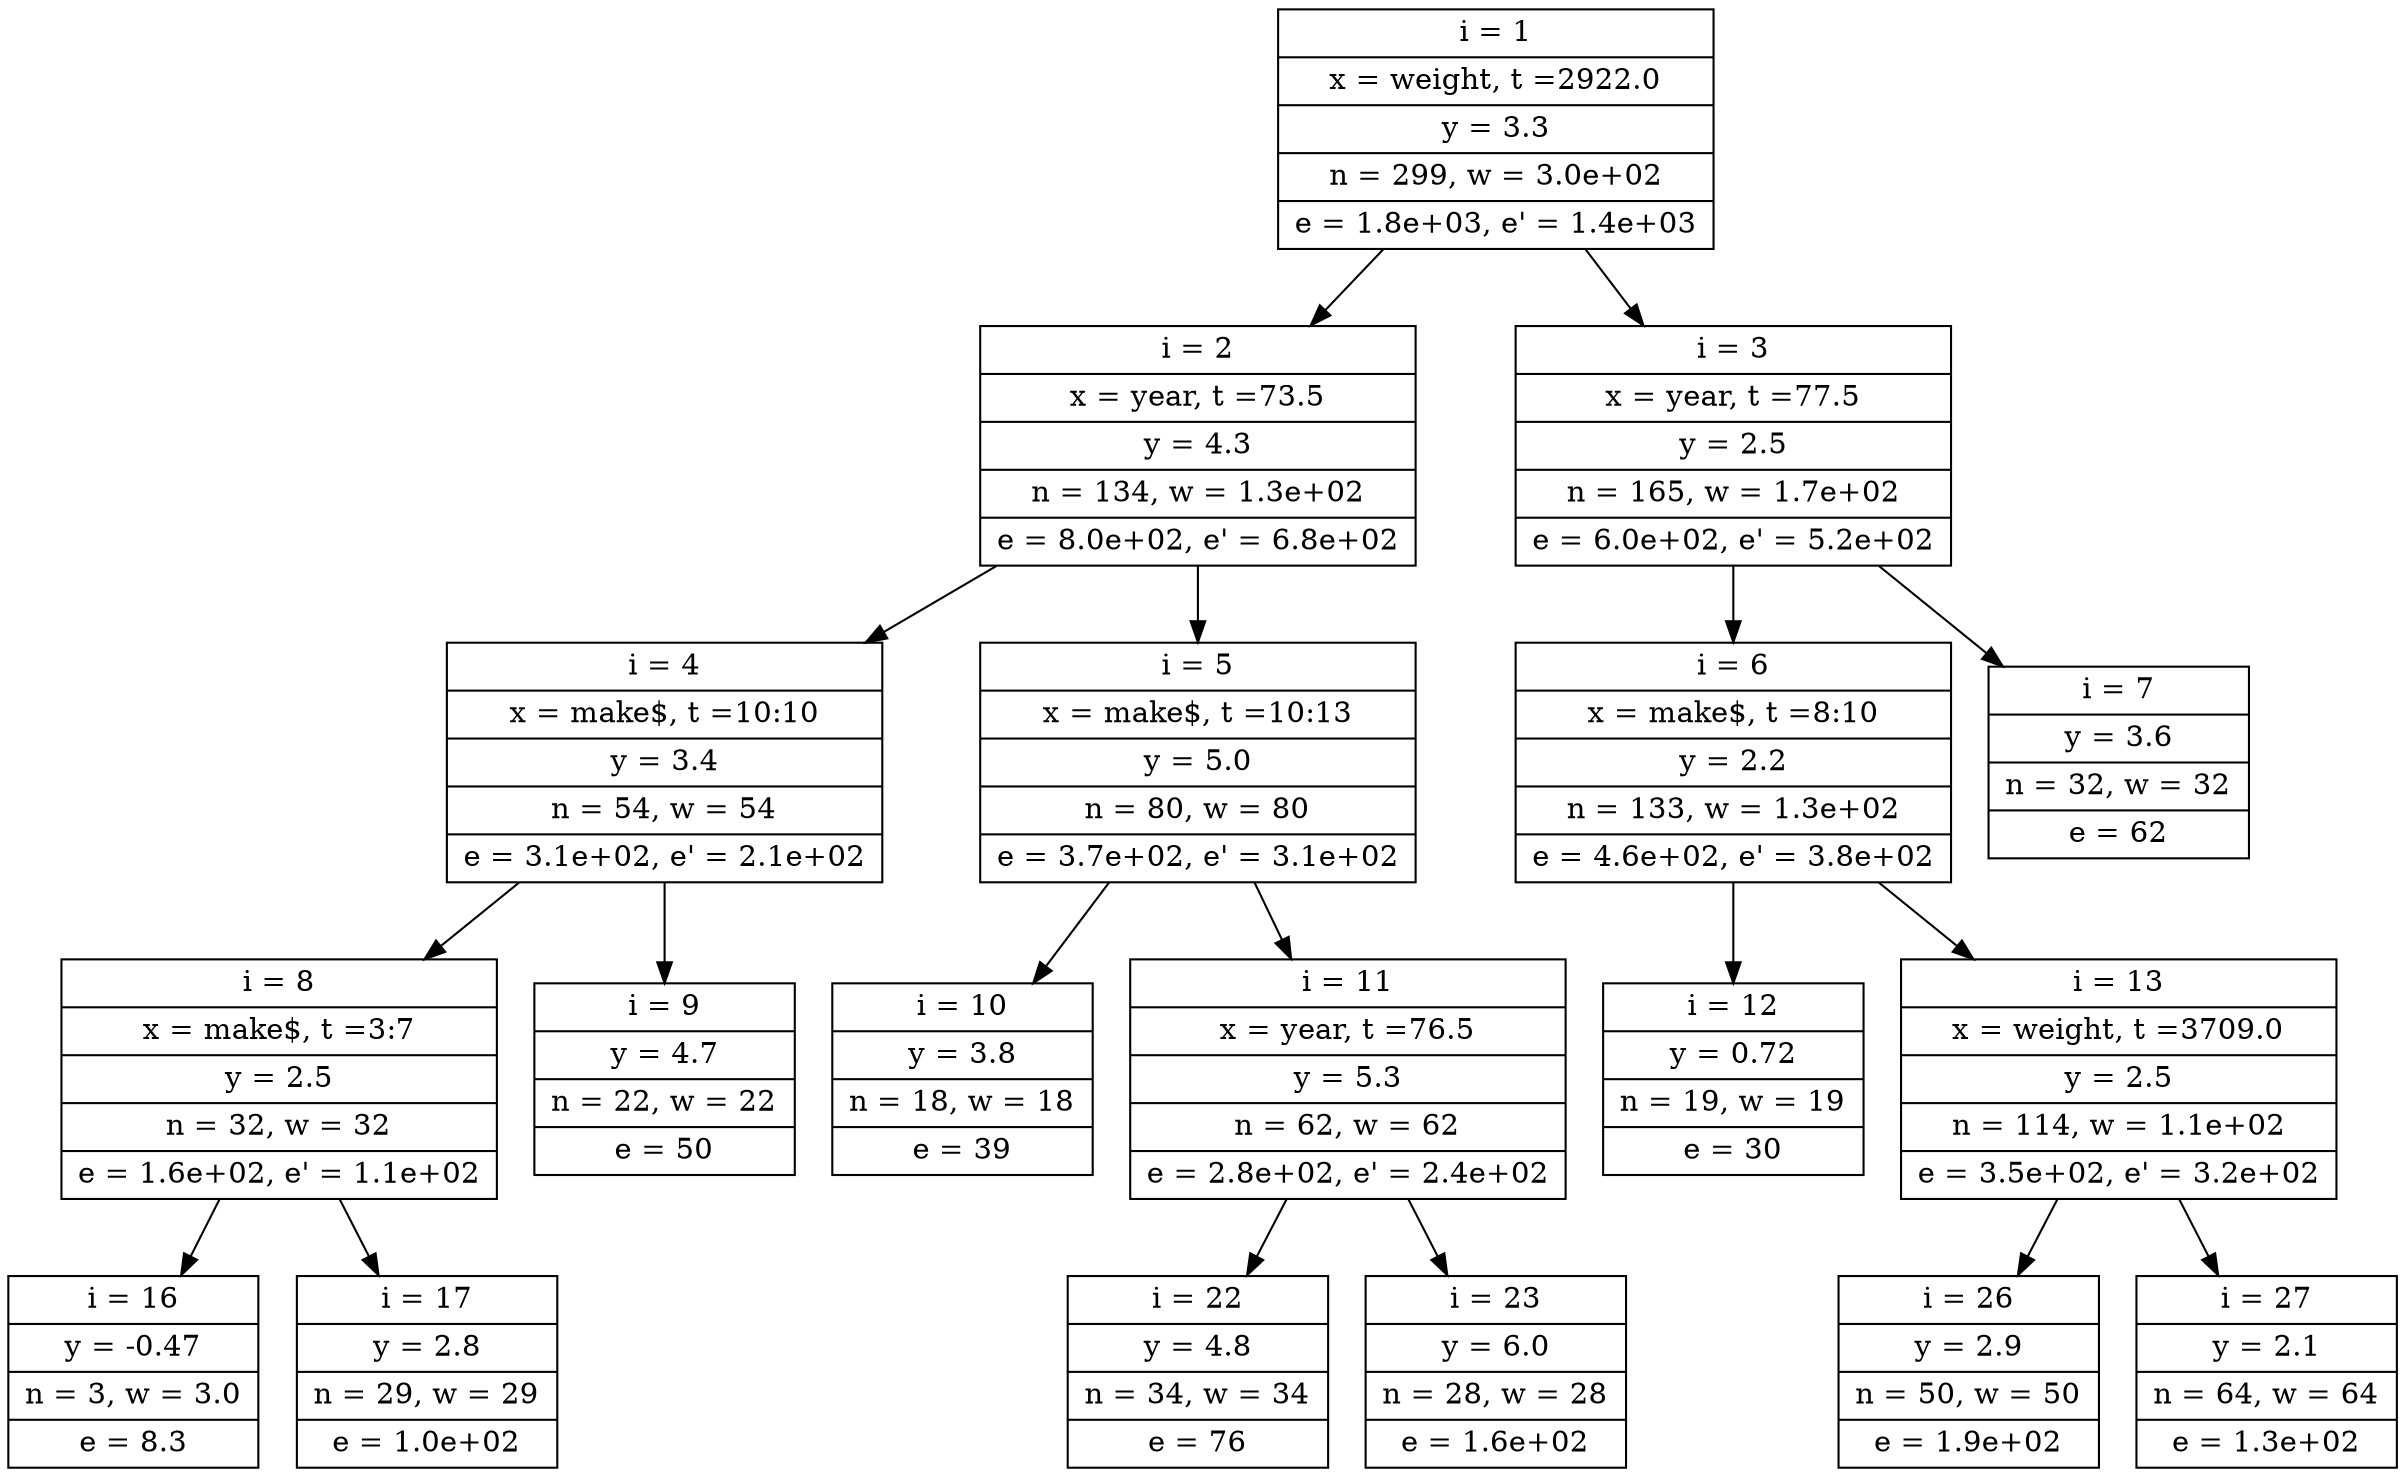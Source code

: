 // Use "dot -T pdf tree.dot -o tree.pdf" to compile.

digraph regression_tree {
  1 [ shape=record, label="{ i = 1 | x = weight, t =2922.0 | y = 3.3 | n = 299, w = 3.0e+02 | e = 1.8e+03, e' = 1.4e+03 }" ];
    2 [ shape=record, label="{ i = 2 | x = year, t =73.5 | y = 4.3 | n = 134, w = 1.3e+02 | e = 8.0e+02, e' = 6.8e+02 }" ];
      4 [ shape=record, label="{ i = 4 | x = make$, t =10:10 | y = 3.4 | n = 54, w = 54 | e = 3.1e+02, e' = 2.1e+02 }" ];
        8 [ shape=record, label="{ i = 8 | x = make$, t =3:7 | y = 2.5 | n = 32, w = 32 | e = 1.6e+02, e' = 1.1e+02 }" ];
          16 [ shape=record, label="{ i = 16 | y = -0.47 | n = 3, w = 3.0 | e = 8.3 }" ];
          17 [ shape=record, label="{ i = 17 | y = 2.8 | n = 29, w = 29 | e = 1.0e+02 }" ];
        9 [ shape=record, label="{ i = 9 | y = 4.7 | n = 22, w = 22 | e = 50 }" ];
      5 [ shape=record, label="{ i = 5 | x = make$, t =10:13 | y = 5.0 | n = 80, w = 80 | e = 3.7e+02, e' = 3.1e+02 }" ];
        10 [ shape=record, label="{ i = 10 | y = 3.8 | n = 18, w = 18 | e = 39 }" ];
        11 [ shape=record, label="{ i = 11 | x = year, t =76.5 | y = 5.3 | n = 62, w = 62 | e = 2.8e+02, e' = 2.4e+02 }" ];
          22 [ shape=record, label="{ i = 22 | y = 4.8 | n = 34, w = 34 | e = 76 }" ];
          23 [ shape=record, label="{ i = 23 | y = 6.0 | n = 28, w = 28 | e = 1.6e+02 }" ];
    3 [ shape=record, label="{ i = 3 | x = year, t =77.5 | y = 2.5 | n = 165, w = 1.7e+02 | e = 6.0e+02, e' = 5.2e+02 }" ];
      6 [ shape=record, label="{ i = 6 | x = make$, t =8:10 | y = 2.2 | n = 133, w = 1.3e+02 | e = 4.6e+02, e' = 3.8e+02 }" ];
        12 [ shape=record, label="{ i = 12 | y = 0.72 | n = 19, w = 19 | e = 30 }" ];
        13 [ shape=record, label="{ i = 13 | x = weight, t =3709.0 | y = 2.5 | n = 114, w = 1.1e+02 | e = 3.5e+02, e' = 3.2e+02 }" ];
          26 [ shape=record, label="{ i = 26 | y = 2.9 | n = 50, w = 50 | e = 1.9e+02 }" ];
          27 [ shape=record, label="{ i = 27 | y = 2.1 | n = 64, w = 64 | e = 1.3e+02 }" ];
      7 [ shape=record, label="{ i = 7 | y = 3.6 | n = 32, w = 32 | e = 62 }" ];

  1 -> 2; 1 -> 3;
    2 -> 4; 2 -> 5;
      4 -> 8; 4 -> 9;
        8 -> 16; 8 -> 17;
      5 -> 10; 5 -> 11;
        11 -> 22; 11 -> 23;
    3 -> 6; 3 -> 7;
      6 -> 12; 6 -> 13;
        13 -> 26; 13 -> 27;
}
